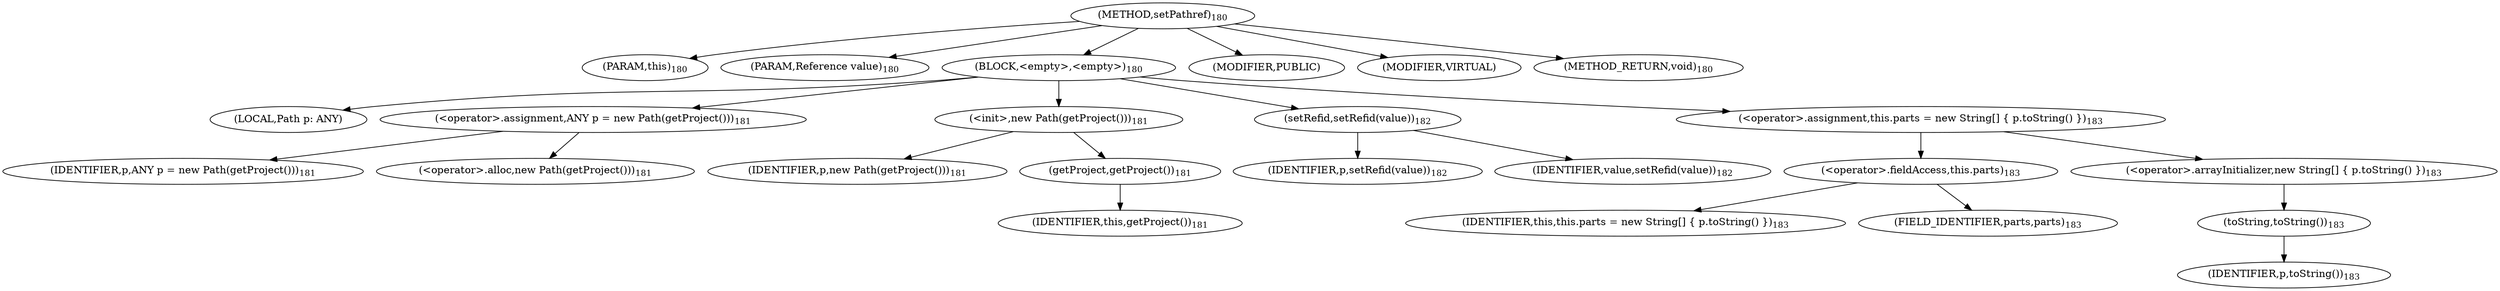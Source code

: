 digraph "setPathref" {  
"237" [label = <(METHOD,setPathref)<SUB>180</SUB>> ]
"10" [label = <(PARAM,this)<SUB>180</SUB>> ]
"238" [label = <(PARAM,Reference value)<SUB>180</SUB>> ]
"239" [label = <(BLOCK,&lt;empty&gt;,&lt;empty&gt;)<SUB>180</SUB>> ]
"12" [label = <(LOCAL,Path p: ANY)> ]
"240" [label = <(&lt;operator&gt;.assignment,ANY p = new Path(getProject()))<SUB>181</SUB>> ]
"241" [label = <(IDENTIFIER,p,ANY p = new Path(getProject()))<SUB>181</SUB>> ]
"242" [label = <(&lt;operator&gt;.alloc,new Path(getProject()))<SUB>181</SUB>> ]
"243" [label = <(&lt;init&gt;,new Path(getProject()))<SUB>181</SUB>> ]
"11" [label = <(IDENTIFIER,p,new Path(getProject()))<SUB>181</SUB>> ]
"244" [label = <(getProject,getProject())<SUB>181</SUB>> ]
"9" [label = <(IDENTIFIER,this,getProject())<SUB>181</SUB>> ]
"245" [label = <(setRefid,setRefid(value))<SUB>182</SUB>> ]
"246" [label = <(IDENTIFIER,p,setRefid(value))<SUB>182</SUB>> ]
"247" [label = <(IDENTIFIER,value,setRefid(value))<SUB>182</SUB>> ]
"248" [label = <(&lt;operator&gt;.assignment,this.parts = new String[] { p.toString() })<SUB>183</SUB>> ]
"249" [label = <(&lt;operator&gt;.fieldAccess,this.parts)<SUB>183</SUB>> ]
"250" [label = <(IDENTIFIER,this,this.parts = new String[] { p.toString() })<SUB>183</SUB>> ]
"251" [label = <(FIELD_IDENTIFIER,parts,parts)<SUB>183</SUB>> ]
"252" [label = <(&lt;operator&gt;.arrayInitializer,new String[] { p.toString() })<SUB>183</SUB>> ]
"253" [label = <(toString,toString())<SUB>183</SUB>> ]
"254" [label = <(IDENTIFIER,p,toString())<SUB>183</SUB>> ]
"255" [label = <(MODIFIER,PUBLIC)> ]
"256" [label = <(MODIFIER,VIRTUAL)> ]
"257" [label = <(METHOD_RETURN,void)<SUB>180</SUB>> ]
  "237" -> "10" 
  "237" -> "238" 
  "237" -> "239" 
  "237" -> "255" 
  "237" -> "256" 
  "237" -> "257" 
  "239" -> "12" 
  "239" -> "240" 
  "239" -> "243" 
  "239" -> "245" 
  "239" -> "248" 
  "240" -> "241" 
  "240" -> "242" 
  "243" -> "11" 
  "243" -> "244" 
  "244" -> "9" 
  "245" -> "246" 
  "245" -> "247" 
  "248" -> "249" 
  "248" -> "252" 
  "249" -> "250" 
  "249" -> "251" 
  "252" -> "253" 
  "253" -> "254" 
}
